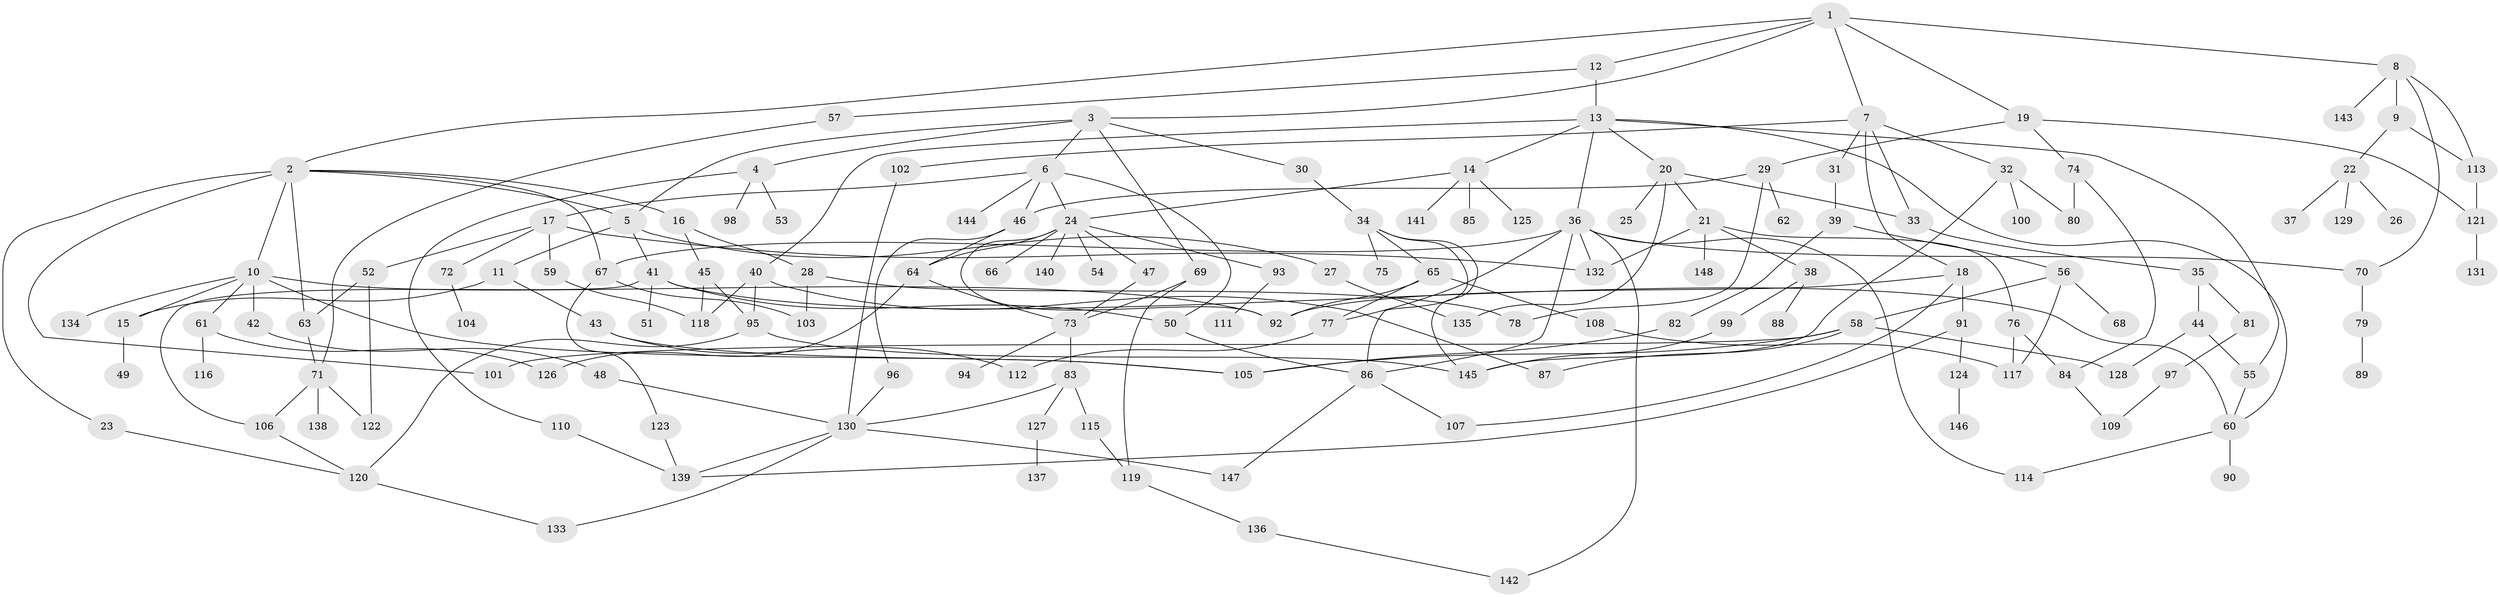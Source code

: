 // Generated by graph-tools (version 1.1) at 2025/25/03/09/25 03:25:27]
// undirected, 148 vertices, 211 edges
graph export_dot {
graph [start="1"]
  node [color=gray90,style=filled];
  1;
  2;
  3;
  4;
  5;
  6;
  7;
  8;
  9;
  10;
  11;
  12;
  13;
  14;
  15;
  16;
  17;
  18;
  19;
  20;
  21;
  22;
  23;
  24;
  25;
  26;
  27;
  28;
  29;
  30;
  31;
  32;
  33;
  34;
  35;
  36;
  37;
  38;
  39;
  40;
  41;
  42;
  43;
  44;
  45;
  46;
  47;
  48;
  49;
  50;
  51;
  52;
  53;
  54;
  55;
  56;
  57;
  58;
  59;
  60;
  61;
  62;
  63;
  64;
  65;
  66;
  67;
  68;
  69;
  70;
  71;
  72;
  73;
  74;
  75;
  76;
  77;
  78;
  79;
  80;
  81;
  82;
  83;
  84;
  85;
  86;
  87;
  88;
  89;
  90;
  91;
  92;
  93;
  94;
  95;
  96;
  97;
  98;
  99;
  100;
  101;
  102;
  103;
  104;
  105;
  106;
  107;
  108;
  109;
  110;
  111;
  112;
  113;
  114;
  115;
  116;
  117;
  118;
  119;
  120;
  121;
  122;
  123;
  124;
  125;
  126;
  127;
  128;
  129;
  130;
  131;
  132;
  133;
  134;
  135;
  136;
  137;
  138;
  139;
  140;
  141;
  142;
  143;
  144;
  145;
  146;
  147;
  148;
  1 -- 2;
  1 -- 3;
  1 -- 7;
  1 -- 8;
  1 -- 12;
  1 -- 19;
  2 -- 5;
  2 -- 10;
  2 -- 16;
  2 -- 23;
  2 -- 101;
  2 -- 63;
  2 -- 67;
  3 -- 4;
  3 -- 6;
  3 -- 30;
  3 -- 69;
  3 -- 5;
  4 -- 53;
  4 -- 98;
  4 -- 110;
  5 -- 11;
  5 -- 27;
  5 -- 41;
  6 -- 17;
  6 -- 24;
  6 -- 46;
  6 -- 144;
  6 -- 50;
  7 -- 18;
  7 -- 31;
  7 -- 32;
  7 -- 33;
  7 -- 102;
  8 -- 9;
  8 -- 113;
  8 -- 143;
  8 -- 70;
  9 -- 22;
  9 -- 113;
  10 -- 42;
  10 -- 61;
  10 -- 134;
  10 -- 105;
  10 -- 92;
  10 -- 15;
  11 -- 15;
  11 -- 43;
  12 -- 13;
  12 -- 57;
  13 -- 14;
  13 -- 20;
  13 -- 36;
  13 -- 40;
  13 -- 55;
  13 -- 60;
  14 -- 85;
  14 -- 125;
  14 -- 141;
  14 -- 24;
  15 -- 49;
  16 -- 28;
  16 -- 45;
  17 -- 52;
  17 -- 59;
  17 -- 72;
  17 -- 132;
  18 -- 91;
  18 -- 92;
  18 -- 107;
  19 -- 29;
  19 -- 74;
  19 -- 121;
  20 -- 21;
  20 -- 25;
  20 -- 135;
  20 -- 33;
  21 -- 38;
  21 -- 76;
  21 -- 148;
  21 -- 132;
  22 -- 26;
  22 -- 37;
  22 -- 129;
  23 -- 120;
  24 -- 47;
  24 -- 54;
  24 -- 66;
  24 -- 93;
  24 -- 140;
  24 -- 92;
  24 -- 64;
  27 -- 135;
  28 -- 103;
  28 -- 78;
  29 -- 62;
  29 -- 78;
  29 -- 46;
  30 -- 34;
  31 -- 39;
  32 -- 80;
  32 -- 100;
  32 -- 145;
  33 -- 35;
  34 -- 65;
  34 -- 75;
  34 -- 145;
  34 -- 86;
  35 -- 44;
  35 -- 81;
  36 -- 67;
  36 -- 70;
  36 -- 77;
  36 -- 142;
  36 -- 132;
  36 -- 114;
  36 -- 86;
  38 -- 88;
  38 -- 99;
  39 -- 56;
  39 -- 82;
  40 -- 87;
  40 -- 118;
  40 -- 95;
  41 -- 50;
  41 -- 51;
  41 -- 60;
  41 -- 106;
  42 -- 48;
  43 -- 112;
  43 -- 105;
  44 -- 55;
  44 -- 128;
  45 -- 95;
  45 -- 118;
  46 -- 64;
  46 -- 96;
  47 -- 73;
  48 -- 130;
  50 -- 86;
  52 -- 63;
  52 -- 122;
  55 -- 60;
  56 -- 58;
  56 -- 68;
  56 -- 117;
  57 -- 71;
  58 -- 128;
  58 -- 101;
  58 -- 105;
  58 -- 87;
  59 -- 118;
  60 -- 90;
  60 -- 114;
  61 -- 116;
  61 -- 126;
  63 -- 71;
  64 -- 73;
  64 -- 126;
  65 -- 92;
  65 -- 108;
  65 -- 77;
  67 -- 123;
  67 -- 103;
  69 -- 73;
  69 -- 119;
  70 -- 79;
  71 -- 106;
  71 -- 122;
  71 -- 138;
  72 -- 104;
  73 -- 83;
  73 -- 94;
  74 -- 84;
  74 -- 80;
  76 -- 84;
  76 -- 117;
  77 -- 112;
  79 -- 89;
  81 -- 97;
  82 -- 105;
  83 -- 115;
  83 -- 127;
  83 -- 130;
  84 -- 109;
  86 -- 107;
  86 -- 147;
  91 -- 124;
  91 -- 139;
  93 -- 111;
  95 -- 120;
  95 -- 145;
  96 -- 130;
  97 -- 109;
  99 -- 145;
  102 -- 130;
  106 -- 120;
  108 -- 117;
  110 -- 139;
  113 -- 121;
  115 -- 119;
  119 -- 136;
  120 -- 133;
  121 -- 131;
  123 -- 139;
  124 -- 146;
  127 -- 137;
  130 -- 147;
  130 -- 139;
  130 -- 133;
  136 -- 142;
}
